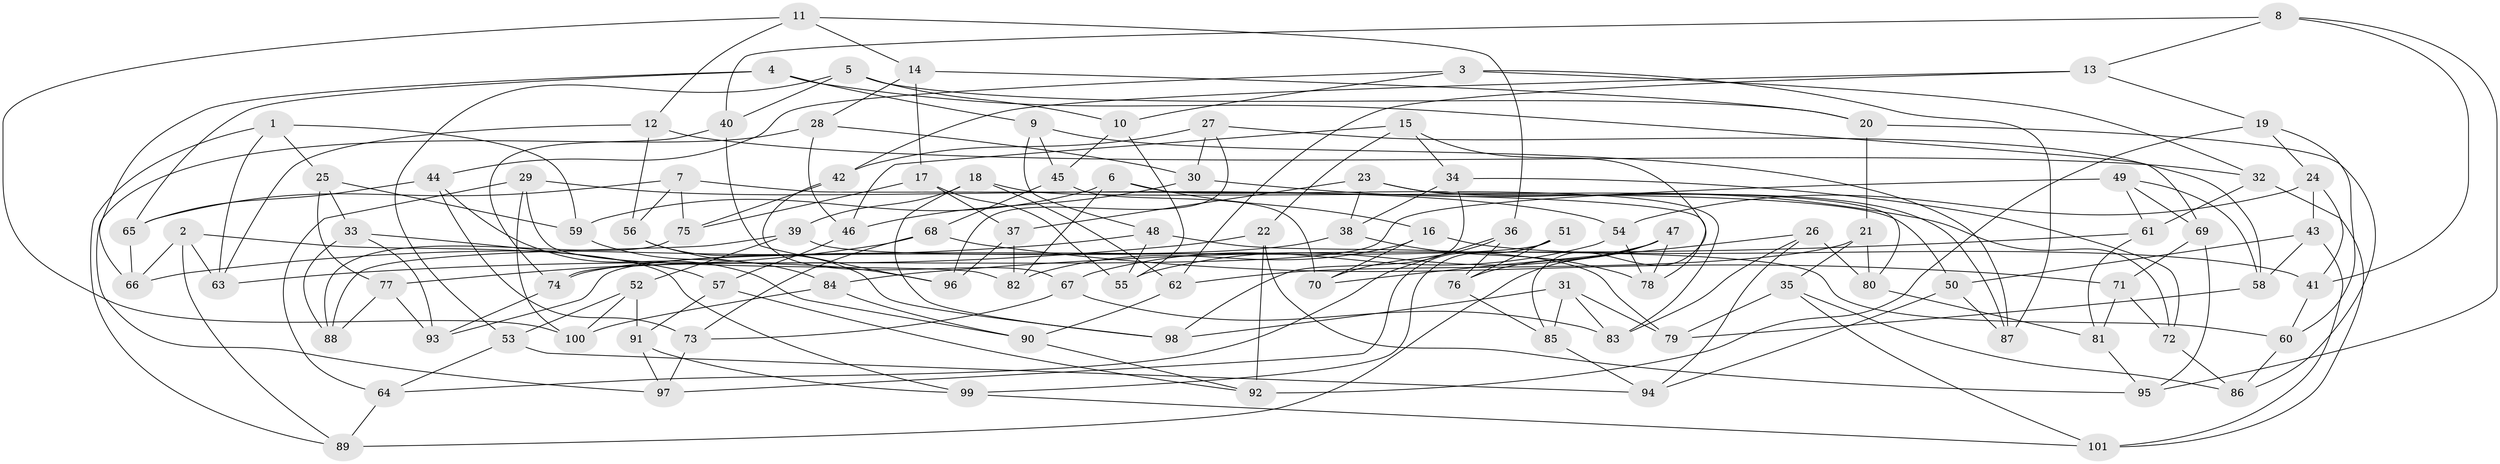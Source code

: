 // Generated by graph-tools (version 1.1) at 2025/03/03/09/25 03:03:10]
// undirected, 101 vertices, 202 edges
graph export_dot {
graph [start="1"]
  node [color=gray90,style=filled];
  1;
  2;
  3;
  4;
  5;
  6;
  7;
  8;
  9;
  10;
  11;
  12;
  13;
  14;
  15;
  16;
  17;
  18;
  19;
  20;
  21;
  22;
  23;
  24;
  25;
  26;
  27;
  28;
  29;
  30;
  31;
  32;
  33;
  34;
  35;
  36;
  37;
  38;
  39;
  40;
  41;
  42;
  43;
  44;
  45;
  46;
  47;
  48;
  49;
  50;
  51;
  52;
  53;
  54;
  55;
  56;
  57;
  58;
  59;
  60;
  61;
  62;
  63;
  64;
  65;
  66;
  67;
  68;
  69;
  70;
  71;
  72;
  73;
  74;
  75;
  76;
  77;
  78;
  79;
  80;
  81;
  82;
  83;
  84;
  85;
  86;
  87;
  88;
  89;
  90;
  91;
  92;
  93;
  94;
  95;
  96;
  97;
  98;
  99;
  100;
  101;
  1 -- 25;
  1 -- 89;
  1 -- 63;
  1 -- 59;
  2 -- 99;
  2 -- 63;
  2 -- 89;
  2 -- 66;
  3 -- 32;
  3 -- 44;
  3 -- 10;
  3 -- 87;
  4 -- 66;
  4 -- 69;
  4 -- 65;
  4 -- 9;
  5 -- 10;
  5 -- 53;
  5 -- 20;
  5 -- 40;
  6 -- 82;
  6 -- 59;
  6 -- 16;
  6 -- 83;
  7 -- 65;
  7 -- 78;
  7 -- 56;
  7 -- 75;
  8 -- 13;
  8 -- 95;
  8 -- 40;
  8 -- 41;
  9 -- 87;
  9 -- 45;
  9 -- 48;
  10 -- 45;
  10 -- 55;
  11 -- 36;
  11 -- 14;
  11 -- 12;
  11 -- 100;
  12 -- 32;
  12 -- 56;
  12 -- 63;
  13 -- 62;
  13 -- 19;
  13 -- 42;
  14 -- 20;
  14 -- 17;
  14 -- 28;
  15 -- 34;
  15 -- 46;
  15 -- 85;
  15 -- 22;
  16 -- 41;
  16 -- 82;
  16 -- 70;
  17 -- 37;
  17 -- 75;
  17 -- 55;
  18 -- 62;
  18 -- 39;
  18 -- 98;
  18 -- 50;
  19 -- 92;
  19 -- 60;
  19 -- 24;
  20 -- 86;
  20 -- 21;
  21 -- 80;
  21 -- 62;
  21 -- 35;
  22 -- 63;
  22 -- 92;
  22 -- 95;
  23 -- 87;
  23 -- 80;
  23 -- 37;
  23 -- 38;
  24 -- 54;
  24 -- 43;
  24 -- 41;
  25 -- 33;
  25 -- 59;
  25 -- 77;
  26 -- 83;
  26 -- 70;
  26 -- 80;
  26 -- 94;
  27 -- 30;
  27 -- 58;
  27 -- 42;
  27 -- 96;
  28 -- 97;
  28 -- 46;
  28 -- 30;
  29 -- 54;
  29 -- 82;
  29 -- 100;
  29 -- 64;
  30 -- 46;
  30 -- 72;
  31 -- 98;
  31 -- 85;
  31 -- 79;
  31 -- 83;
  32 -- 101;
  32 -- 61;
  33 -- 57;
  33 -- 88;
  33 -- 93;
  34 -- 72;
  34 -- 98;
  34 -- 38;
  35 -- 86;
  35 -- 101;
  35 -- 79;
  36 -- 76;
  36 -- 70;
  36 -- 64;
  37 -- 96;
  37 -- 82;
  38 -- 74;
  38 -- 78;
  39 -- 52;
  39 -- 88;
  39 -- 60;
  40 -- 96;
  40 -- 74;
  41 -- 60;
  42 -- 67;
  42 -- 75;
  43 -- 58;
  43 -- 101;
  43 -- 50;
  44 -- 90;
  44 -- 65;
  44 -- 73;
  45 -- 70;
  45 -- 68;
  46 -- 57;
  47 -- 76;
  47 -- 78;
  47 -- 55;
  47 -- 89;
  48 -- 79;
  48 -- 66;
  48 -- 55;
  49 -- 74;
  49 -- 58;
  49 -- 61;
  49 -- 69;
  50 -- 94;
  50 -- 87;
  51 -- 97;
  51 -- 99;
  51 -- 76;
  51 -- 93;
  52 -- 100;
  52 -- 91;
  52 -- 53;
  53 -- 94;
  53 -- 64;
  54 -- 67;
  54 -- 78;
  56 -- 98;
  56 -- 96;
  57 -- 92;
  57 -- 91;
  58 -- 79;
  59 -- 84;
  60 -- 86;
  61 -- 84;
  61 -- 81;
  62 -- 90;
  64 -- 89;
  65 -- 66;
  67 -- 83;
  67 -- 73;
  68 -- 71;
  68 -- 77;
  68 -- 73;
  69 -- 95;
  69 -- 71;
  71 -- 72;
  71 -- 81;
  72 -- 86;
  73 -- 97;
  74 -- 93;
  75 -- 88;
  76 -- 85;
  77 -- 88;
  77 -- 93;
  80 -- 81;
  81 -- 95;
  84 -- 100;
  84 -- 90;
  85 -- 94;
  90 -- 92;
  91 -- 99;
  91 -- 97;
  99 -- 101;
}
